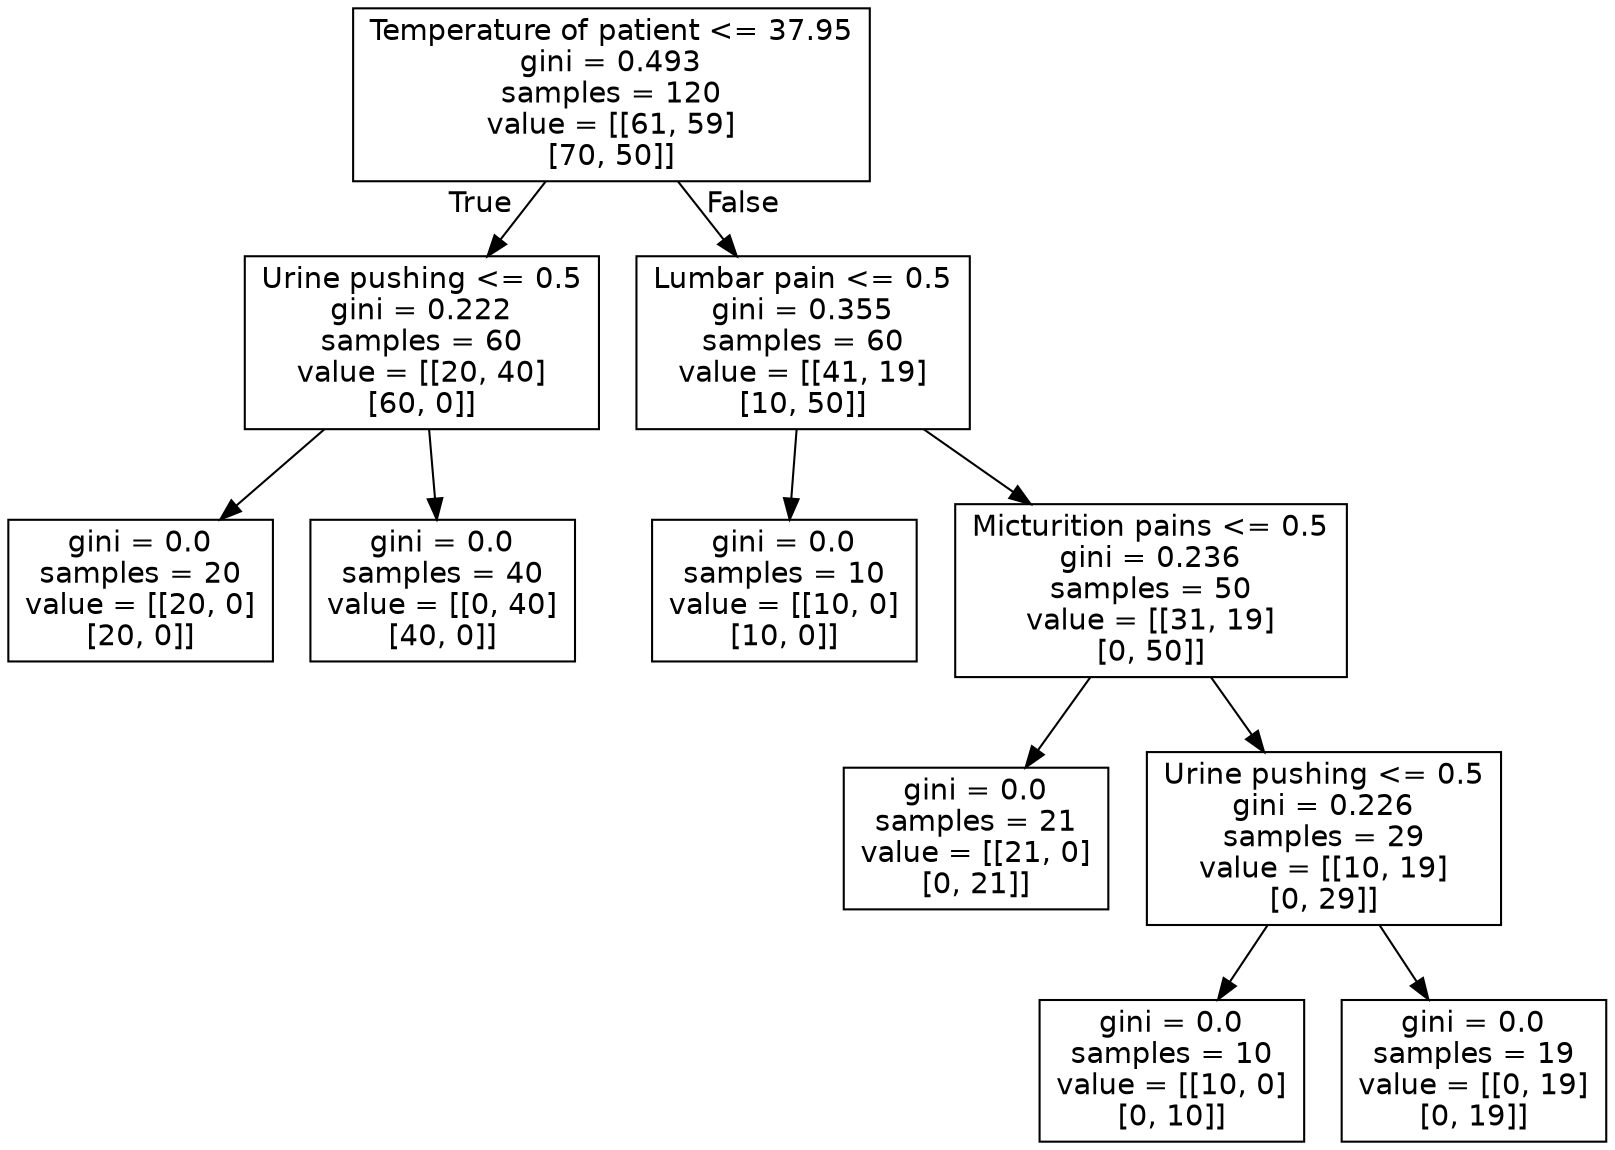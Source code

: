 digraph Tree {
node [shape=box, fontname="helvetica"] ;
edge [fontname="helvetica"] ;
0 [label="Temperature of patient <= 37.95\ngini = 0.493\nsamples = 120\nvalue = [[61, 59]\n[70, 50]]"] ;
1 [label="Urine pushing <= 0.5\ngini = 0.222\nsamples = 60\nvalue = [[20, 40]\n[60, 0]]"] ;
0 -> 1 [labeldistance=2.5, labelangle=45, headlabel="True"] ;
2 [label="gini = 0.0\nsamples = 20\nvalue = [[20, 0]\n[20, 0]]"] ;
1 -> 2 ;
3 [label="gini = 0.0\nsamples = 40\nvalue = [[0, 40]\n[40, 0]]"] ;
1 -> 3 ;
4 [label="Lumbar pain <= 0.5\ngini = 0.355\nsamples = 60\nvalue = [[41, 19]\n[10, 50]]"] ;
0 -> 4 [labeldistance=2.5, labelangle=-45, headlabel="False"] ;
5 [label="gini = 0.0\nsamples = 10\nvalue = [[10, 0]\n[10, 0]]"] ;
4 -> 5 ;
6 [label="Micturition pains <= 0.5\ngini = 0.236\nsamples = 50\nvalue = [[31, 19]\n[0, 50]]"] ;
4 -> 6 ;
7 [label="gini = 0.0\nsamples = 21\nvalue = [[21, 0]\n[0, 21]]"] ;
6 -> 7 ;
8 [label="Urine pushing <= 0.5\ngini = 0.226\nsamples = 29\nvalue = [[10, 19]\n[0, 29]]"] ;
6 -> 8 ;
9 [label="gini = 0.0\nsamples = 10\nvalue = [[10, 0]\n[0, 10]]"] ;
8 -> 9 ;
10 [label="gini = 0.0\nsamples = 19\nvalue = [[0, 19]\n[0, 19]]"] ;
8 -> 10 ;
}
